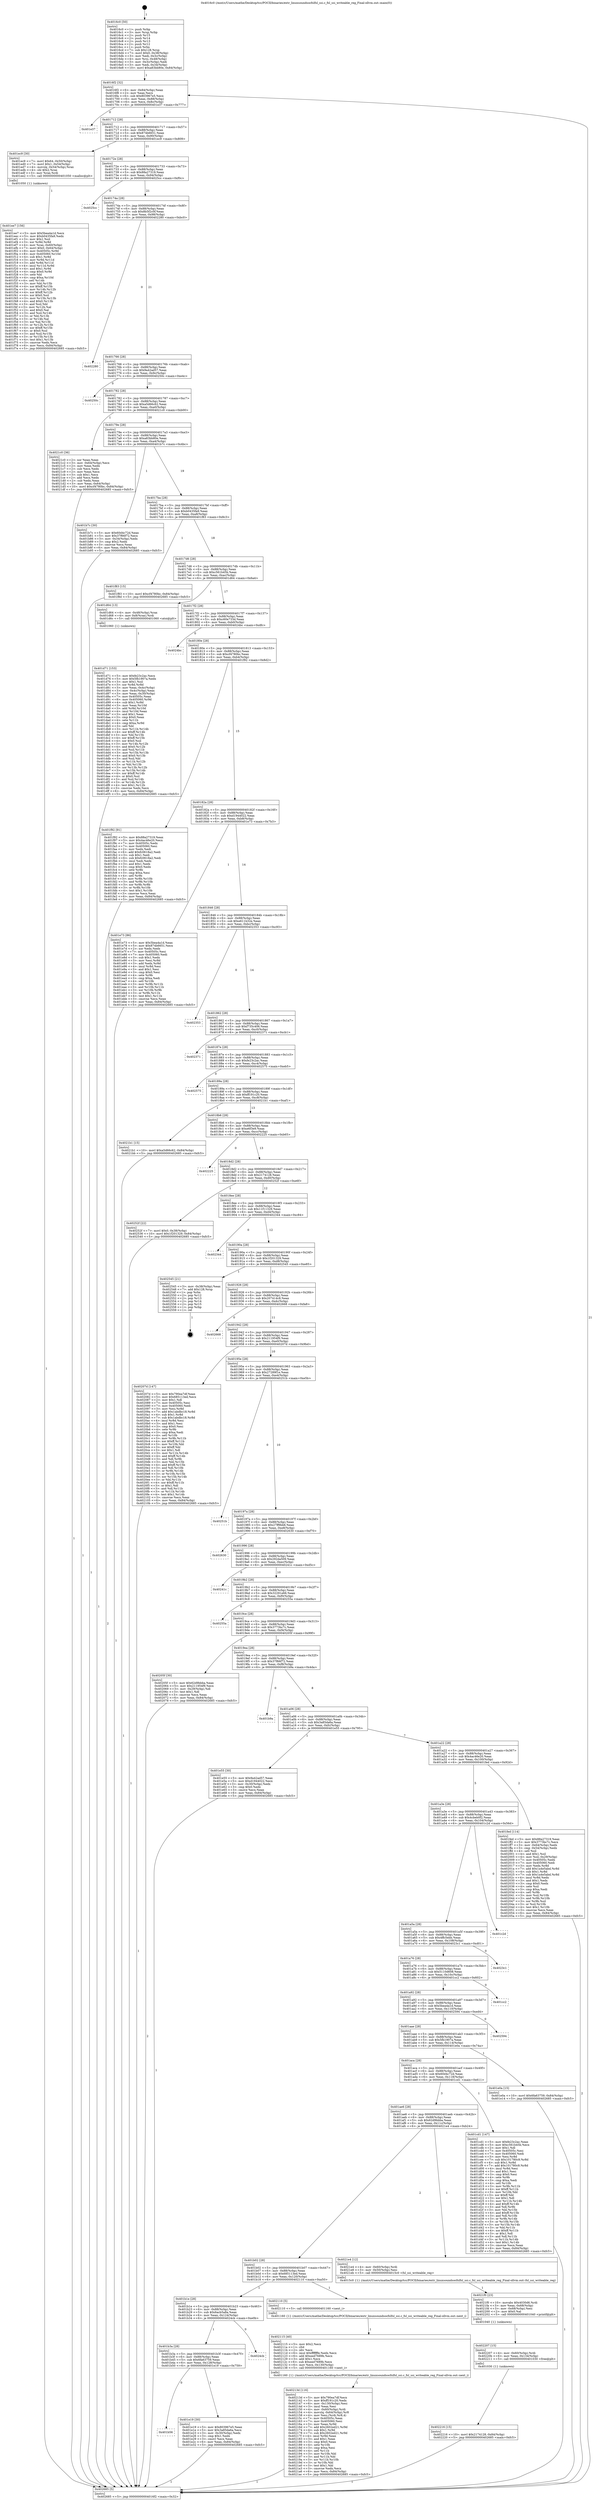 digraph "0x4016c0" {
  label = "0x4016c0 (/mnt/c/Users/mathe/Desktop/tcc/POCII/binaries/extr_linuxsoundsocfslfsl_ssi.c_fsl_ssi_writeable_reg_Final-ollvm.out::main(0))"
  labelloc = "t"
  node[shape=record]

  Entry [label="",width=0.3,height=0.3,shape=circle,fillcolor=black,style=filled]
  "0x4016f2" [label="{
     0x4016f2 [32]\l
     | [instrs]\l
     &nbsp;&nbsp;0x4016f2 \<+6\>: mov -0x84(%rbp),%eax\l
     &nbsp;&nbsp;0x4016f8 \<+2\>: mov %eax,%ecx\l
     &nbsp;&nbsp;0x4016fa \<+6\>: sub $0x803967e5,%ecx\l
     &nbsp;&nbsp;0x401700 \<+6\>: mov %eax,-0x88(%rbp)\l
     &nbsp;&nbsp;0x401706 \<+6\>: mov %ecx,-0x8c(%rbp)\l
     &nbsp;&nbsp;0x40170c \<+6\>: je 0000000000401e37 \<main+0x777\>\l
  }"]
  "0x401e37" [label="{
     0x401e37\l
  }", style=dashed]
  "0x401712" [label="{
     0x401712 [28]\l
     | [instrs]\l
     &nbsp;&nbsp;0x401712 \<+5\>: jmp 0000000000401717 \<main+0x57\>\l
     &nbsp;&nbsp;0x401717 \<+6\>: mov -0x88(%rbp),%eax\l
     &nbsp;&nbsp;0x40171d \<+5\>: sub $0x874b6651,%eax\l
     &nbsp;&nbsp;0x401722 \<+6\>: mov %eax,-0x90(%rbp)\l
     &nbsp;&nbsp;0x401728 \<+6\>: je 0000000000401ec9 \<main+0x809\>\l
  }"]
  Exit [label="",width=0.3,height=0.3,shape=circle,fillcolor=black,style=filled,peripheries=2]
  "0x401ec9" [label="{
     0x401ec9 [30]\l
     | [instrs]\l
     &nbsp;&nbsp;0x401ec9 \<+7\>: movl $0x64,-0x50(%rbp)\l
     &nbsp;&nbsp;0x401ed0 \<+7\>: movl $0x1,-0x54(%rbp)\l
     &nbsp;&nbsp;0x401ed7 \<+4\>: movslq -0x54(%rbp),%rax\l
     &nbsp;&nbsp;0x401edb \<+4\>: shl $0x2,%rax\l
     &nbsp;&nbsp;0x401edf \<+3\>: mov %rax,%rdi\l
     &nbsp;&nbsp;0x401ee2 \<+5\>: call 0000000000401050 \<malloc@plt\>\l
     | [calls]\l
     &nbsp;&nbsp;0x401050 \{1\} (unknown)\l
  }"]
  "0x40172e" [label="{
     0x40172e [28]\l
     | [instrs]\l
     &nbsp;&nbsp;0x40172e \<+5\>: jmp 0000000000401733 \<main+0x73\>\l
     &nbsp;&nbsp;0x401733 \<+6\>: mov -0x88(%rbp),%eax\l
     &nbsp;&nbsp;0x401739 \<+5\>: sub $0x88a27319,%eax\l
     &nbsp;&nbsp;0x40173e \<+6\>: mov %eax,-0x94(%rbp)\l
     &nbsp;&nbsp;0x401744 \<+6\>: je 00000000004025cc \<main+0xf0c\>\l
  }"]
  "0x402216" [label="{
     0x402216 [15]\l
     | [instrs]\l
     &nbsp;&nbsp;0x402216 \<+10\>: movl $0x2174128,-0x84(%rbp)\l
     &nbsp;&nbsp;0x402220 \<+5\>: jmp 0000000000402685 \<main+0xfc5\>\l
  }"]
  "0x4025cc" [label="{
     0x4025cc\l
  }", style=dashed]
  "0x40174a" [label="{
     0x40174a [28]\l
     | [instrs]\l
     &nbsp;&nbsp;0x40174a \<+5\>: jmp 000000000040174f \<main+0x8f\>\l
     &nbsp;&nbsp;0x40174f \<+6\>: mov -0x88(%rbp),%eax\l
     &nbsp;&nbsp;0x401755 \<+5\>: sub $0x8b5f2c0f,%eax\l
     &nbsp;&nbsp;0x40175a \<+6\>: mov %eax,-0x98(%rbp)\l
     &nbsp;&nbsp;0x401760 \<+6\>: je 0000000000402280 \<main+0xbc0\>\l
  }"]
  "0x402207" [label="{
     0x402207 [15]\l
     | [instrs]\l
     &nbsp;&nbsp;0x402207 \<+4\>: mov -0x60(%rbp),%rdi\l
     &nbsp;&nbsp;0x40220b \<+6\>: mov %eax,-0x134(%rbp)\l
     &nbsp;&nbsp;0x402211 \<+5\>: call 0000000000401030 \<free@plt\>\l
     | [calls]\l
     &nbsp;&nbsp;0x401030 \{1\} (unknown)\l
  }"]
  "0x402280" [label="{
     0x402280\l
  }", style=dashed]
  "0x401766" [label="{
     0x401766 [28]\l
     | [instrs]\l
     &nbsp;&nbsp;0x401766 \<+5\>: jmp 000000000040176b \<main+0xab\>\l
     &nbsp;&nbsp;0x40176b \<+6\>: mov -0x88(%rbp),%eax\l
     &nbsp;&nbsp;0x401771 \<+5\>: sub $0x9a42ad57,%eax\l
     &nbsp;&nbsp;0x401776 \<+6\>: mov %eax,-0x9c(%rbp)\l
     &nbsp;&nbsp;0x40177c \<+6\>: je 000000000040250c \<main+0xe4c\>\l
  }"]
  "0x4021f0" [label="{
     0x4021f0 [23]\l
     | [instrs]\l
     &nbsp;&nbsp;0x4021f0 \<+10\>: movabs $0x4030d6,%rdi\l
     &nbsp;&nbsp;0x4021fa \<+3\>: mov %eax,-0x68(%rbp)\l
     &nbsp;&nbsp;0x4021fd \<+3\>: mov -0x68(%rbp),%esi\l
     &nbsp;&nbsp;0x402200 \<+2\>: mov $0x0,%al\l
     &nbsp;&nbsp;0x402202 \<+5\>: call 0000000000401040 \<printf@plt\>\l
     | [calls]\l
     &nbsp;&nbsp;0x401040 \{1\} (unknown)\l
  }"]
  "0x40250c" [label="{
     0x40250c\l
  }", style=dashed]
  "0x401782" [label="{
     0x401782 [28]\l
     | [instrs]\l
     &nbsp;&nbsp;0x401782 \<+5\>: jmp 0000000000401787 \<main+0xc7\>\l
     &nbsp;&nbsp;0x401787 \<+6\>: mov -0x88(%rbp),%eax\l
     &nbsp;&nbsp;0x40178d \<+5\>: sub $0xa5d66c62,%eax\l
     &nbsp;&nbsp;0x401792 \<+6\>: mov %eax,-0xa0(%rbp)\l
     &nbsp;&nbsp;0x401798 \<+6\>: je 00000000004021c0 \<main+0xb00\>\l
  }"]
  "0x40213d" [label="{
     0x40213d [116]\l
     | [instrs]\l
     &nbsp;&nbsp;0x40213d \<+5\>: mov $0x790ea7df,%ecx\l
     &nbsp;&nbsp;0x402142 \<+5\>: mov $0xff191c20,%edx\l
     &nbsp;&nbsp;0x402147 \<+6\>: mov -0x130(%rbp),%esi\l
     &nbsp;&nbsp;0x40214d \<+3\>: imul %eax,%esi\l
     &nbsp;&nbsp;0x402150 \<+4\>: mov -0x60(%rbp),%rdi\l
     &nbsp;&nbsp;0x402154 \<+4\>: movslq -0x64(%rbp),%r8\l
     &nbsp;&nbsp;0x402158 \<+4\>: mov %esi,(%rdi,%r8,4)\l
     &nbsp;&nbsp;0x40215c \<+7\>: mov 0x40505c,%eax\l
     &nbsp;&nbsp;0x402163 \<+7\>: mov 0x405060,%esi\l
     &nbsp;&nbsp;0x40216a \<+3\>: mov %eax,%r9d\l
     &nbsp;&nbsp;0x40216d \<+7\>: add $0x2602ed21,%r9d\l
     &nbsp;&nbsp;0x402174 \<+4\>: sub $0x1,%r9d\l
     &nbsp;&nbsp;0x402178 \<+7\>: sub $0x2602ed21,%r9d\l
     &nbsp;&nbsp;0x40217f \<+4\>: imul %r9d,%eax\l
     &nbsp;&nbsp;0x402183 \<+3\>: and $0x1,%eax\l
     &nbsp;&nbsp;0x402186 \<+3\>: cmp $0x0,%eax\l
     &nbsp;&nbsp;0x402189 \<+4\>: sete %r10b\l
     &nbsp;&nbsp;0x40218d \<+3\>: cmp $0xa,%esi\l
     &nbsp;&nbsp;0x402190 \<+4\>: setl %r11b\l
     &nbsp;&nbsp;0x402194 \<+3\>: mov %r10b,%bl\l
     &nbsp;&nbsp;0x402197 \<+3\>: and %r11b,%bl\l
     &nbsp;&nbsp;0x40219a \<+3\>: xor %r11b,%r10b\l
     &nbsp;&nbsp;0x40219d \<+3\>: or %r10b,%bl\l
     &nbsp;&nbsp;0x4021a0 \<+3\>: test $0x1,%bl\l
     &nbsp;&nbsp;0x4021a3 \<+3\>: cmovne %edx,%ecx\l
     &nbsp;&nbsp;0x4021a6 \<+6\>: mov %ecx,-0x84(%rbp)\l
     &nbsp;&nbsp;0x4021ac \<+5\>: jmp 0000000000402685 \<main+0xfc5\>\l
  }"]
  "0x4021c0" [label="{
     0x4021c0 [36]\l
     | [instrs]\l
     &nbsp;&nbsp;0x4021c0 \<+2\>: xor %eax,%eax\l
     &nbsp;&nbsp;0x4021c2 \<+3\>: mov -0x64(%rbp),%ecx\l
     &nbsp;&nbsp;0x4021c5 \<+2\>: mov %eax,%edx\l
     &nbsp;&nbsp;0x4021c7 \<+2\>: sub %ecx,%edx\l
     &nbsp;&nbsp;0x4021c9 \<+2\>: mov %eax,%ecx\l
     &nbsp;&nbsp;0x4021cb \<+3\>: sub $0x1,%ecx\l
     &nbsp;&nbsp;0x4021ce \<+2\>: add %ecx,%edx\l
     &nbsp;&nbsp;0x4021d0 \<+2\>: sub %edx,%eax\l
     &nbsp;&nbsp;0x4021d2 \<+3\>: mov %eax,-0x64(%rbp)\l
     &nbsp;&nbsp;0x4021d5 \<+10\>: movl $0xcf4780bc,-0x84(%rbp)\l
     &nbsp;&nbsp;0x4021df \<+5\>: jmp 0000000000402685 \<main+0xfc5\>\l
  }"]
  "0x40179e" [label="{
     0x40179e [28]\l
     | [instrs]\l
     &nbsp;&nbsp;0x40179e \<+5\>: jmp 00000000004017a3 \<main+0xe3\>\l
     &nbsp;&nbsp;0x4017a3 \<+6\>: mov -0x88(%rbp),%eax\l
     &nbsp;&nbsp;0x4017a9 \<+5\>: sub $0xa83bb80e,%eax\l
     &nbsp;&nbsp;0x4017ae \<+6\>: mov %eax,-0xa4(%rbp)\l
     &nbsp;&nbsp;0x4017b4 \<+6\>: je 0000000000401b7c \<main+0x4bc\>\l
  }"]
  "0x402115" [label="{
     0x402115 [40]\l
     | [instrs]\l
     &nbsp;&nbsp;0x402115 \<+5\>: mov $0x2,%ecx\l
     &nbsp;&nbsp;0x40211a \<+1\>: cltd\l
     &nbsp;&nbsp;0x40211b \<+2\>: idiv %ecx\l
     &nbsp;&nbsp;0x40211d \<+6\>: imul $0xfffffffe,%edx,%ecx\l
     &nbsp;&nbsp;0x402123 \<+6\>: add $0xeed7689b,%ecx\l
     &nbsp;&nbsp;0x402129 \<+3\>: add $0x1,%ecx\l
     &nbsp;&nbsp;0x40212c \<+6\>: sub $0xeed7689b,%ecx\l
     &nbsp;&nbsp;0x402132 \<+6\>: mov %ecx,-0x130(%rbp)\l
     &nbsp;&nbsp;0x402138 \<+5\>: call 0000000000401160 \<next_i\>\l
     | [calls]\l
     &nbsp;&nbsp;0x401160 \{1\} (/mnt/c/Users/mathe/Desktop/tcc/POCII/binaries/extr_linuxsoundsocfslfsl_ssi.c_fsl_ssi_writeable_reg_Final-ollvm.out::next_i)\l
  }"]
  "0x401b7c" [label="{
     0x401b7c [30]\l
     | [instrs]\l
     &nbsp;&nbsp;0x401b7c \<+5\>: mov $0x60d4c72d,%eax\l
     &nbsp;&nbsp;0x401b81 \<+5\>: mov $0x37f66f72,%ecx\l
     &nbsp;&nbsp;0x401b86 \<+3\>: mov -0x34(%rbp),%edx\l
     &nbsp;&nbsp;0x401b89 \<+3\>: cmp $0x2,%edx\l
     &nbsp;&nbsp;0x401b8c \<+3\>: cmovne %ecx,%eax\l
     &nbsp;&nbsp;0x401b8f \<+6\>: mov %eax,-0x84(%rbp)\l
     &nbsp;&nbsp;0x401b95 \<+5\>: jmp 0000000000402685 \<main+0xfc5\>\l
  }"]
  "0x4017ba" [label="{
     0x4017ba [28]\l
     | [instrs]\l
     &nbsp;&nbsp;0x4017ba \<+5\>: jmp 00000000004017bf \<main+0xff\>\l
     &nbsp;&nbsp;0x4017bf \<+6\>: mov -0x88(%rbp),%eax\l
     &nbsp;&nbsp;0x4017c5 \<+5\>: sub $0xb0435fa9,%eax\l
     &nbsp;&nbsp;0x4017ca \<+6\>: mov %eax,-0xa8(%rbp)\l
     &nbsp;&nbsp;0x4017d0 \<+6\>: je 0000000000401f83 \<main+0x8c3\>\l
  }"]
  "0x402685" [label="{
     0x402685 [5]\l
     | [instrs]\l
     &nbsp;&nbsp;0x402685 \<+5\>: jmp 00000000004016f2 \<main+0x32\>\l
  }"]
  "0x4016c0" [label="{
     0x4016c0 [50]\l
     | [instrs]\l
     &nbsp;&nbsp;0x4016c0 \<+1\>: push %rbp\l
     &nbsp;&nbsp;0x4016c1 \<+3\>: mov %rsp,%rbp\l
     &nbsp;&nbsp;0x4016c4 \<+2\>: push %r15\l
     &nbsp;&nbsp;0x4016c6 \<+2\>: push %r14\l
     &nbsp;&nbsp;0x4016c8 \<+2\>: push %r13\l
     &nbsp;&nbsp;0x4016ca \<+2\>: push %r12\l
     &nbsp;&nbsp;0x4016cc \<+1\>: push %rbx\l
     &nbsp;&nbsp;0x4016cd \<+7\>: sub $0x128,%rsp\l
     &nbsp;&nbsp;0x4016d4 \<+7\>: movl $0x0,-0x38(%rbp)\l
     &nbsp;&nbsp;0x4016db \<+3\>: mov %edi,-0x3c(%rbp)\l
     &nbsp;&nbsp;0x4016de \<+4\>: mov %rsi,-0x48(%rbp)\l
     &nbsp;&nbsp;0x4016e2 \<+3\>: mov -0x3c(%rbp),%edi\l
     &nbsp;&nbsp;0x4016e5 \<+3\>: mov %edi,-0x34(%rbp)\l
     &nbsp;&nbsp;0x4016e8 \<+10\>: movl $0xa83bb80e,-0x84(%rbp)\l
  }"]
  "0x401ee7" [label="{
     0x401ee7 [156]\l
     | [instrs]\l
     &nbsp;&nbsp;0x401ee7 \<+5\>: mov $0x5bea4a1d,%ecx\l
     &nbsp;&nbsp;0x401eec \<+5\>: mov $0xb0435fa9,%edx\l
     &nbsp;&nbsp;0x401ef1 \<+3\>: mov $0x1,%sil\l
     &nbsp;&nbsp;0x401ef4 \<+3\>: xor %r8d,%r8d\l
     &nbsp;&nbsp;0x401ef7 \<+4\>: mov %rax,-0x60(%rbp)\l
     &nbsp;&nbsp;0x401efb \<+7\>: movl $0x0,-0x64(%rbp)\l
     &nbsp;&nbsp;0x401f02 \<+8\>: mov 0x40505c,%r9d\l
     &nbsp;&nbsp;0x401f0a \<+8\>: mov 0x405060,%r10d\l
     &nbsp;&nbsp;0x401f12 \<+4\>: sub $0x1,%r8d\l
     &nbsp;&nbsp;0x401f16 \<+3\>: mov %r9d,%r11d\l
     &nbsp;&nbsp;0x401f19 \<+3\>: add %r8d,%r11d\l
     &nbsp;&nbsp;0x401f1c \<+4\>: imul %r11d,%r9d\l
     &nbsp;&nbsp;0x401f20 \<+4\>: and $0x1,%r9d\l
     &nbsp;&nbsp;0x401f24 \<+4\>: cmp $0x0,%r9d\l
     &nbsp;&nbsp;0x401f28 \<+3\>: sete %bl\l
     &nbsp;&nbsp;0x401f2b \<+4\>: cmp $0xa,%r10d\l
     &nbsp;&nbsp;0x401f2f \<+4\>: setl %r14b\l
     &nbsp;&nbsp;0x401f33 \<+3\>: mov %bl,%r15b\l
     &nbsp;&nbsp;0x401f36 \<+4\>: xor $0xff,%r15b\l
     &nbsp;&nbsp;0x401f3a \<+3\>: mov %r14b,%r12b\l
     &nbsp;&nbsp;0x401f3d \<+4\>: xor $0xff,%r12b\l
     &nbsp;&nbsp;0x401f41 \<+4\>: xor $0x0,%sil\l
     &nbsp;&nbsp;0x401f45 \<+3\>: mov %r15b,%r13b\l
     &nbsp;&nbsp;0x401f48 \<+4\>: and $0x0,%r13b\l
     &nbsp;&nbsp;0x401f4c \<+3\>: and %sil,%bl\l
     &nbsp;&nbsp;0x401f4f \<+3\>: mov %r12b,%al\l
     &nbsp;&nbsp;0x401f52 \<+2\>: and $0x0,%al\l
     &nbsp;&nbsp;0x401f54 \<+3\>: and %sil,%r14b\l
     &nbsp;&nbsp;0x401f57 \<+3\>: or %bl,%r13b\l
     &nbsp;&nbsp;0x401f5a \<+3\>: or %r14b,%al\l
     &nbsp;&nbsp;0x401f5d \<+3\>: xor %al,%r13b\l
     &nbsp;&nbsp;0x401f60 \<+3\>: or %r12b,%r15b\l
     &nbsp;&nbsp;0x401f63 \<+4\>: xor $0xff,%r15b\l
     &nbsp;&nbsp;0x401f67 \<+4\>: or $0x0,%sil\l
     &nbsp;&nbsp;0x401f6b \<+3\>: and %sil,%r15b\l
     &nbsp;&nbsp;0x401f6e \<+3\>: or %r15b,%r13b\l
     &nbsp;&nbsp;0x401f71 \<+4\>: test $0x1,%r13b\l
     &nbsp;&nbsp;0x401f75 \<+3\>: cmovne %edx,%ecx\l
     &nbsp;&nbsp;0x401f78 \<+6\>: mov %ecx,-0x84(%rbp)\l
     &nbsp;&nbsp;0x401f7e \<+5\>: jmp 0000000000402685 \<main+0xfc5\>\l
  }"]
  "0x401f83" [label="{
     0x401f83 [15]\l
     | [instrs]\l
     &nbsp;&nbsp;0x401f83 \<+10\>: movl $0xcf4780bc,-0x84(%rbp)\l
     &nbsp;&nbsp;0x401f8d \<+5\>: jmp 0000000000402685 \<main+0xfc5\>\l
  }"]
  "0x4017d6" [label="{
     0x4017d6 [28]\l
     | [instrs]\l
     &nbsp;&nbsp;0x4017d6 \<+5\>: jmp 00000000004017db \<main+0x11b\>\l
     &nbsp;&nbsp;0x4017db \<+6\>: mov -0x88(%rbp),%eax\l
     &nbsp;&nbsp;0x4017e1 \<+5\>: sub $0xc561b45b,%eax\l
     &nbsp;&nbsp;0x4017e6 \<+6\>: mov %eax,-0xac(%rbp)\l
     &nbsp;&nbsp;0x4017ec \<+6\>: je 0000000000401d64 \<main+0x6a4\>\l
  }"]
  "0x401b56" [label="{
     0x401b56\l
  }", style=dashed]
  "0x401d64" [label="{
     0x401d64 [13]\l
     | [instrs]\l
     &nbsp;&nbsp;0x401d64 \<+4\>: mov -0x48(%rbp),%rax\l
     &nbsp;&nbsp;0x401d68 \<+4\>: mov 0x8(%rax),%rdi\l
     &nbsp;&nbsp;0x401d6c \<+5\>: call 0000000000401060 \<atoi@plt\>\l
     | [calls]\l
     &nbsp;&nbsp;0x401060 \{1\} (unknown)\l
  }"]
  "0x4017f2" [label="{
     0x4017f2 [28]\l
     | [instrs]\l
     &nbsp;&nbsp;0x4017f2 \<+5\>: jmp 00000000004017f7 \<main+0x137\>\l
     &nbsp;&nbsp;0x4017f7 \<+6\>: mov -0x88(%rbp),%eax\l
     &nbsp;&nbsp;0x4017fd \<+5\>: sub $0xc60e733d,%eax\l
     &nbsp;&nbsp;0x401802 \<+6\>: mov %eax,-0xb0(%rbp)\l
     &nbsp;&nbsp;0x401808 \<+6\>: je 00000000004024bc \<main+0xdfc\>\l
  }"]
  "0x401e19" [label="{
     0x401e19 [30]\l
     | [instrs]\l
     &nbsp;&nbsp;0x401e19 \<+5\>: mov $0x803967e5,%eax\l
     &nbsp;&nbsp;0x401e1e \<+5\>: mov $0x3a85da6a,%ecx\l
     &nbsp;&nbsp;0x401e23 \<+3\>: mov -0x30(%rbp),%edx\l
     &nbsp;&nbsp;0x401e26 \<+3\>: cmp $0x1,%edx\l
     &nbsp;&nbsp;0x401e29 \<+3\>: cmovl %ecx,%eax\l
     &nbsp;&nbsp;0x401e2c \<+6\>: mov %eax,-0x84(%rbp)\l
     &nbsp;&nbsp;0x401e32 \<+5\>: jmp 0000000000402685 \<main+0xfc5\>\l
  }"]
  "0x4024bc" [label="{
     0x4024bc\l
  }", style=dashed]
  "0x40180e" [label="{
     0x40180e [28]\l
     | [instrs]\l
     &nbsp;&nbsp;0x40180e \<+5\>: jmp 0000000000401813 \<main+0x153\>\l
     &nbsp;&nbsp;0x401813 \<+6\>: mov -0x88(%rbp),%eax\l
     &nbsp;&nbsp;0x401819 \<+5\>: sub $0xcf4780bc,%eax\l
     &nbsp;&nbsp;0x40181e \<+6\>: mov %eax,-0xb4(%rbp)\l
     &nbsp;&nbsp;0x401824 \<+6\>: je 0000000000401f92 \<main+0x8d2\>\l
  }"]
  "0x401b3a" [label="{
     0x401b3a [28]\l
     | [instrs]\l
     &nbsp;&nbsp;0x401b3a \<+5\>: jmp 0000000000401b3f \<main+0x47f\>\l
     &nbsp;&nbsp;0x401b3f \<+6\>: mov -0x88(%rbp),%eax\l
     &nbsp;&nbsp;0x401b45 \<+5\>: sub $0x6fa63759,%eax\l
     &nbsp;&nbsp;0x401b4a \<+6\>: mov %eax,-0x128(%rbp)\l
     &nbsp;&nbsp;0x401b50 \<+6\>: je 0000000000401e19 \<main+0x759\>\l
  }"]
  "0x401f92" [label="{
     0x401f92 [91]\l
     | [instrs]\l
     &nbsp;&nbsp;0x401f92 \<+5\>: mov $0x88a27319,%eax\l
     &nbsp;&nbsp;0x401f97 \<+5\>: mov $0x4ac46e20,%ecx\l
     &nbsp;&nbsp;0x401f9c \<+7\>: mov 0x40505c,%edx\l
     &nbsp;&nbsp;0x401fa3 \<+7\>: mov 0x405060,%esi\l
     &nbsp;&nbsp;0x401faa \<+2\>: mov %edx,%edi\l
     &nbsp;&nbsp;0x401fac \<+6\>: add $0xfc0618a2,%edi\l
     &nbsp;&nbsp;0x401fb2 \<+3\>: sub $0x1,%edi\l
     &nbsp;&nbsp;0x401fb5 \<+6\>: sub $0xfc0618a2,%edi\l
     &nbsp;&nbsp;0x401fbb \<+3\>: imul %edi,%edx\l
     &nbsp;&nbsp;0x401fbe \<+3\>: and $0x1,%edx\l
     &nbsp;&nbsp;0x401fc1 \<+3\>: cmp $0x0,%edx\l
     &nbsp;&nbsp;0x401fc4 \<+4\>: sete %r8b\l
     &nbsp;&nbsp;0x401fc8 \<+3\>: cmp $0xa,%esi\l
     &nbsp;&nbsp;0x401fcb \<+4\>: setl %r9b\l
     &nbsp;&nbsp;0x401fcf \<+3\>: mov %r8b,%r10b\l
     &nbsp;&nbsp;0x401fd2 \<+3\>: and %r9b,%r10b\l
     &nbsp;&nbsp;0x401fd5 \<+3\>: xor %r9b,%r8b\l
     &nbsp;&nbsp;0x401fd8 \<+3\>: or %r8b,%r10b\l
     &nbsp;&nbsp;0x401fdb \<+4\>: test $0x1,%r10b\l
     &nbsp;&nbsp;0x401fdf \<+3\>: cmovne %ecx,%eax\l
     &nbsp;&nbsp;0x401fe2 \<+6\>: mov %eax,-0x84(%rbp)\l
     &nbsp;&nbsp;0x401fe8 \<+5\>: jmp 0000000000402685 \<main+0xfc5\>\l
  }"]
  "0x40182a" [label="{
     0x40182a [28]\l
     | [instrs]\l
     &nbsp;&nbsp;0x40182a \<+5\>: jmp 000000000040182f \<main+0x16f\>\l
     &nbsp;&nbsp;0x40182f \<+6\>: mov -0x88(%rbp),%eax\l
     &nbsp;&nbsp;0x401835 \<+5\>: sub $0xd1944022,%eax\l
     &nbsp;&nbsp;0x40183a \<+6\>: mov %eax,-0xb8(%rbp)\l
     &nbsp;&nbsp;0x401840 \<+6\>: je 0000000000401e73 \<main+0x7b3\>\l
  }"]
  "0x4024cb" [label="{
     0x4024cb\l
  }", style=dashed]
  "0x401e73" [label="{
     0x401e73 [86]\l
     | [instrs]\l
     &nbsp;&nbsp;0x401e73 \<+5\>: mov $0x5bea4a1d,%eax\l
     &nbsp;&nbsp;0x401e78 \<+5\>: mov $0x874b6651,%ecx\l
     &nbsp;&nbsp;0x401e7d \<+2\>: xor %edx,%edx\l
     &nbsp;&nbsp;0x401e7f \<+7\>: mov 0x40505c,%esi\l
     &nbsp;&nbsp;0x401e86 \<+7\>: mov 0x405060,%edi\l
     &nbsp;&nbsp;0x401e8d \<+3\>: sub $0x1,%edx\l
     &nbsp;&nbsp;0x401e90 \<+3\>: mov %esi,%r8d\l
     &nbsp;&nbsp;0x401e93 \<+3\>: add %edx,%r8d\l
     &nbsp;&nbsp;0x401e96 \<+4\>: imul %r8d,%esi\l
     &nbsp;&nbsp;0x401e9a \<+3\>: and $0x1,%esi\l
     &nbsp;&nbsp;0x401e9d \<+3\>: cmp $0x0,%esi\l
     &nbsp;&nbsp;0x401ea0 \<+4\>: sete %r9b\l
     &nbsp;&nbsp;0x401ea4 \<+3\>: cmp $0xa,%edi\l
     &nbsp;&nbsp;0x401ea7 \<+4\>: setl %r10b\l
     &nbsp;&nbsp;0x401eab \<+3\>: mov %r9b,%r11b\l
     &nbsp;&nbsp;0x401eae \<+3\>: and %r10b,%r11b\l
     &nbsp;&nbsp;0x401eb1 \<+3\>: xor %r10b,%r9b\l
     &nbsp;&nbsp;0x401eb4 \<+3\>: or %r9b,%r11b\l
     &nbsp;&nbsp;0x401eb7 \<+4\>: test $0x1,%r11b\l
     &nbsp;&nbsp;0x401ebb \<+3\>: cmovne %ecx,%eax\l
     &nbsp;&nbsp;0x401ebe \<+6\>: mov %eax,-0x84(%rbp)\l
     &nbsp;&nbsp;0x401ec4 \<+5\>: jmp 0000000000402685 \<main+0xfc5\>\l
  }"]
  "0x401846" [label="{
     0x401846 [28]\l
     | [instrs]\l
     &nbsp;&nbsp;0x401846 \<+5\>: jmp 000000000040184b \<main+0x18b\>\l
     &nbsp;&nbsp;0x40184b \<+6\>: mov -0x88(%rbp),%eax\l
     &nbsp;&nbsp;0x401851 \<+5\>: sub $0xe611b32e,%eax\l
     &nbsp;&nbsp;0x401856 \<+6\>: mov %eax,-0xbc(%rbp)\l
     &nbsp;&nbsp;0x40185c \<+6\>: je 0000000000402353 \<main+0xc93\>\l
  }"]
  "0x401b1e" [label="{
     0x401b1e [28]\l
     | [instrs]\l
     &nbsp;&nbsp;0x401b1e \<+5\>: jmp 0000000000401b23 \<main+0x463\>\l
     &nbsp;&nbsp;0x401b23 \<+6\>: mov -0x88(%rbp),%eax\l
     &nbsp;&nbsp;0x401b29 \<+5\>: sub $0x6acb5a8a,%eax\l
     &nbsp;&nbsp;0x401b2e \<+6\>: mov %eax,-0x124(%rbp)\l
     &nbsp;&nbsp;0x401b34 \<+6\>: je 00000000004024cb \<main+0xe0b\>\l
  }"]
  "0x402353" [label="{
     0x402353\l
  }", style=dashed]
  "0x401862" [label="{
     0x401862 [28]\l
     | [instrs]\l
     &nbsp;&nbsp;0x401862 \<+5\>: jmp 0000000000401867 \<main+0x1a7\>\l
     &nbsp;&nbsp;0x401867 \<+6\>: mov -0x88(%rbp),%eax\l
     &nbsp;&nbsp;0x40186d \<+5\>: sub $0xf735c406,%eax\l
     &nbsp;&nbsp;0x401872 \<+6\>: mov %eax,-0xc0(%rbp)\l
     &nbsp;&nbsp;0x401878 \<+6\>: je 0000000000402371 \<main+0xcb1\>\l
  }"]
  "0x402110" [label="{
     0x402110 [5]\l
     | [instrs]\l
     &nbsp;&nbsp;0x402110 \<+5\>: call 0000000000401160 \<next_i\>\l
     | [calls]\l
     &nbsp;&nbsp;0x401160 \{1\} (/mnt/c/Users/mathe/Desktop/tcc/POCII/binaries/extr_linuxsoundsocfslfsl_ssi.c_fsl_ssi_writeable_reg_Final-ollvm.out::next_i)\l
  }"]
  "0x402371" [label="{
     0x402371\l
  }", style=dashed]
  "0x40187e" [label="{
     0x40187e [28]\l
     | [instrs]\l
     &nbsp;&nbsp;0x40187e \<+5\>: jmp 0000000000401883 \<main+0x1c3\>\l
     &nbsp;&nbsp;0x401883 \<+6\>: mov -0x88(%rbp),%eax\l
     &nbsp;&nbsp;0x401889 \<+5\>: sub $0xfe23c2ac,%eax\l
     &nbsp;&nbsp;0x40188e \<+6\>: mov %eax,-0xc4(%rbp)\l
     &nbsp;&nbsp;0x401894 \<+6\>: je 0000000000402575 \<main+0xeb5\>\l
  }"]
  "0x401b02" [label="{
     0x401b02 [28]\l
     | [instrs]\l
     &nbsp;&nbsp;0x401b02 \<+5\>: jmp 0000000000401b07 \<main+0x447\>\l
     &nbsp;&nbsp;0x401b07 \<+6\>: mov -0x88(%rbp),%eax\l
     &nbsp;&nbsp;0x401b0d \<+5\>: sub $0x685113ed,%eax\l
     &nbsp;&nbsp;0x401b12 \<+6\>: mov %eax,-0x120(%rbp)\l
     &nbsp;&nbsp;0x401b18 \<+6\>: je 0000000000402110 \<main+0xa50\>\l
  }"]
  "0x402575" [label="{
     0x402575\l
  }", style=dashed]
  "0x40189a" [label="{
     0x40189a [28]\l
     | [instrs]\l
     &nbsp;&nbsp;0x40189a \<+5\>: jmp 000000000040189f \<main+0x1df\>\l
     &nbsp;&nbsp;0x40189f \<+6\>: mov -0x88(%rbp),%eax\l
     &nbsp;&nbsp;0x4018a5 \<+5\>: sub $0xff191c20,%eax\l
     &nbsp;&nbsp;0x4018aa \<+6\>: mov %eax,-0xc8(%rbp)\l
     &nbsp;&nbsp;0x4018b0 \<+6\>: je 00000000004021b1 \<main+0xaf1\>\l
  }"]
  "0x4021e4" [label="{
     0x4021e4 [12]\l
     | [instrs]\l
     &nbsp;&nbsp;0x4021e4 \<+4\>: mov -0x60(%rbp),%rdi\l
     &nbsp;&nbsp;0x4021e8 \<+3\>: mov -0x50(%rbp),%esi\l
     &nbsp;&nbsp;0x4021eb \<+5\>: call 00000000004015c0 \<fsl_ssi_writeable_reg\>\l
     | [calls]\l
     &nbsp;&nbsp;0x4015c0 \{1\} (/mnt/c/Users/mathe/Desktop/tcc/POCII/binaries/extr_linuxsoundsocfslfsl_ssi.c_fsl_ssi_writeable_reg_Final-ollvm.out::fsl_ssi_writeable_reg)\l
  }"]
  "0x4021b1" [label="{
     0x4021b1 [15]\l
     | [instrs]\l
     &nbsp;&nbsp;0x4021b1 \<+10\>: movl $0xa5d66c62,-0x84(%rbp)\l
     &nbsp;&nbsp;0x4021bb \<+5\>: jmp 0000000000402685 \<main+0xfc5\>\l
  }"]
  "0x4018b6" [label="{
     0x4018b6 [28]\l
     | [instrs]\l
     &nbsp;&nbsp;0x4018b6 \<+5\>: jmp 00000000004018bb \<main+0x1fb\>\l
     &nbsp;&nbsp;0x4018bb \<+6\>: mov -0x88(%rbp),%eax\l
     &nbsp;&nbsp;0x4018c1 \<+5\>: sub $0xe6f3e9,%eax\l
     &nbsp;&nbsp;0x4018c6 \<+6\>: mov %eax,-0xcc(%rbp)\l
     &nbsp;&nbsp;0x4018cc \<+6\>: je 0000000000402225 \<main+0xb65\>\l
  }"]
  "0x401d71" [label="{
     0x401d71 [153]\l
     | [instrs]\l
     &nbsp;&nbsp;0x401d71 \<+5\>: mov $0xfe23c2ac,%ecx\l
     &nbsp;&nbsp;0x401d76 \<+5\>: mov $0x5fb1907a,%edx\l
     &nbsp;&nbsp;0x401d7b \<+3\>: mov $0x1,%sil\l
     &nbsp;&nbsp;0x401d7e \<+3\>: xor %r8d,%r8d\l
     &nbsp;&nbsp;0x401d81 \<+3\>: mov %eax,-0x4c(%rbp)\l
     &nbsp;&nbsp;0x401d84 \<+3\>: mov -0x4c(%rbp),%eax\l
     &nbsp;&nbsp;0x401d87 \<+3\>: mov %eax,-0x30(%rbp)\l
     &nbsp;&nbsp;0x401d8a \<+7\>: mov 0x40505c,%eax\l
     &nbsp;&nbsp;0x401d91 \<+8\>: mov 0x405060,%r9d\l
     &nbsp;&nbsp;0x401d99 \<+4\>: sub $0x1,%r8d\l
     &nbsp;&nbsp;0x401d9d \<+3\>: mov %eax,%r10d\l
     &nbsp;&nbsp;0x401da0 \<+3\>: add %r8d,%r10d\l
     &nbsp;&nbsp;0x401da3 \<+4\>: imul %r10d,%eax\l
     &nbsp;&nbsp;0x401da7 \<+3\>: and $0x1,%eax\l
     &nbsp;&nbsp;0x401daa \<+3\>: cmp $0x0,%eax\l
     &nbsp;&nbsp;0x401dad \<+4\>: sete %r11b\l
     &nbsp;&nbsp;0x401db1 \<+4\>: cmp $0xa,%r9d\l
     &nbsp;&nbsp;0x401db5 \<+3\>: setl %bl\l
     &nbsp;&nbsp;0x401db8 \<+3\>: mov %r11b,%r14b\l
     &nbsp;&nbsp;0x401dbb \<+4\>: xor $0xff,%r14b\l
     &nbsp;&nbsp;0x401dbf \<+3\>: mov %bl,%r15b\l
     &nbsp;&nbsp;0x401dc2 \<+4\>: xor $0xff,%r15b\l
     &nbsp;&nbsp;0x401dc6 \<+4\>: xor $0x0,%sil\l
     &nbsp;&nbsp;0x401dca \<+3\>: mov %r14b,%r12b\l
     &nbsp;&nbsp;0x401dcd \<+4\>: and $0x0,%r12b\l
     &nbsp;&nbsp;0x401dd1 \<+3\>: and %sil,%r11b\l
     &nbsp;&nbsp;0x401dd4 \<+3\>: mov %r15b,%r13b\l
     &nbsp;&nbsp;0x401dd7 \<+4\>: and $0x0,%r13b\l
     &nbsp;&nbsp;0x401ddb \<+3\>: and %sil,%bl\l
     &nbsp;&nbsp;0x401dde \<+3\>: or %r11b,%r12b\l
     &nbsp;&nbsp;0x401de1 \<+3\>: or %bl,%r13b\l
     &nbsp;&nbsp;0x401de4 \<+3\>: xor %r13b,%r12b\l
     &nbsp;&nbsp;0x401de7 \<+3\>: or %r15b,%r14b\l
     &nbsp;&nbsp;0x401dea \<+4\>: xor $0xff,%r14b\l
     &nbsp;&nbsp;0x401dee \<+4\>: or $0x0,%sil\l
     &nbsp;&nbsp;0x401df2 \<+3\>: and %sil,%r14b\l
     &nbsp;&nbsp;0x401df5 \<+3\>: or %r14b,%r12b\l
     &nbsp;&nbsp;0x401df8 \<+4\>: test $0x1,%r12b\l
     &nbsp;&nbsp;0x401dfc \<+3\>: cmovne %edx,%ecx\l
     &nbsp;&nbsp;0x401dff \<+6\>: mov %ecx,-0x84(%rbp)\l
     &nbsp;&nbsp;0x401e05 \<+5\>: jmp 0000000000402685 \<main+0xfc5\>\l
  }"]
  "0x402225" [label="{
     0x402225\l
  }", style=dashed]
  "0x4018d2" [label="{
     0x4018d2 [28]\l
     | [instrs]\l
     &nbsp;&nbsp;0x4018d2 \<+5\>: jmp 00000000004018d7 \<main+0x217\>\l
     &nbsp;&nbsp;0x4018d7 \<+6\>: mov -0x88(%rbp),%eax\l
     &nbsp;&nbsp;0x4018dd \<+5\>: sub $0x2174128,%eax\l
     &nbsp;&nbsp;0x4018e2 \<+6\>: mov %eax,-0xd0(%rbp)\l
     &nbsp;&nbsp;0x4018e8 \<+6\>: je 000000000040252f \<main+0xe6f\>\l
  }"]
  "0x401ae6" [label="{
     0x401ae6 [28]\l
     | [instrs]\l
     &nbsp;&nbsp;0x401ae6 \<+5\>: jmp 0000000000401aeb \<main+0x42b\>\l
     &nbsp;&nbsp;0x401aeb \<+6\>: mov -0x88(%rbp),%eax\l
     &nbsp;&nbsp;0x401af1 \<+5\>: sub $0x62d9bbba,%eax\l
     &nbsp;&nbsp;0x401af6 \<+6\>: mov %eax,-0x11c(%rbp)\l
     &nbsp;&nbsp;0x401afc \<+6\>: je 00000000004021e4 \<main+0xb24\>\l
  }"]
  "0x40252f" [label="{
     0x40252f [22]\l
     | [instrs]\l
     &nbsp;&nbsp;0x40252f \<+7\>: movl $0x0,-0x38(%rbp)\l
     &nbsp;&nbsp;0x402536 \<+10\>: movl $0x1f201329,-0x84(%rbp)\l
     &nbsp;&nbsp;0x402540 \<+5\>: jmp 0000000000402685 \<main+0xfc5\>\l
  }"]
  "0x4018ee" [label="{
     0x4018ee [28]\l
     | [instrs]\l
     &nbsp;&nbsp;0x4018ee \<+5\>: jmp 00000000004018f3 \<main+0x233\>\l
     &nbsp;&nbsp;0x4018f3 \<+6\>: mov -0x88(%rbp),%eax\l
     &nbsp;&nbsp;0x4018f9 \<+5\>: sub $0x11f11329,%eax\l
     &nbsp;&nbsp;0x4018fe \<+6\>: mov %eax,-0xd4(%rbp)\l
     &nbsp;&nbsp;0x401904 \<+6\>: je 0000000000402344 \<main+0xc84\>\l
  }"]
  "0x401cd1" [label="{
     0x401cd1 [147]\l
     | [instrs]\l
     &nbsp;&nbsp;0x401cd1 \<+5\>: mov $0xfe23c2ac,%eax\l
     &nbsp;&nbsp;0x401cd6 \<+5\>: mov $0xc561b45b,%ecx\l
     &nbsp;&nbsp;0x401cdb \<+2\>: mov $0x1,%dl\l
     &nbsp;&nbsp;0x401cdd \<+7\>: mov 0x40505c,%esi\l
     &nbsp;&nbsp;0x401ce4 \<+7\>: mov 0x405060,%edi\l
     &nbsp;&nbsp;0x401ceb \<+3\>: mov %esi,%r8d\l
     &nbsp;&nbsp;0x401cee \<+7\>: sub $0x101780c9,%r8d\l
     &nbsp;&nbsp;0x401cf5 \<+4\>: sub $0x1,%r8d\l
     &nbsp;&nbsp;0x401cf9 \<+7\>: add $0x101780c9,%r8d\l
     &nbsp;&nbsp;0x401d00 \<+4\>: imul %r8d,%esi\l
     &nbsp;&nbsp;0x401d04 \<+3\>: and $0x1,%esi\l
     &nbsp;&nbsp;0x401d07 \<+3\>: cmp $0x0,%esi\l
     &nbsp;&nbsp;0x401d0a \<+4\>: sete %r9b\l
     &nbsp;&nbsp;0x401d0e \<+3\>: cmp $0xa,%edi\l
     &nbsp;&nbsp;0x401d11 \<+4\>: setl %r10b\l
     &nbsp;&nbsp;0x401d15 \<+3\>: mov %r9b,%r11b\l
     &nbsp;&nbsp;0x401d18 \<+4\>: xor $0xff,%r11b\l
     &nbsp;&nbsp;0x401d1c \<+3\>: mov %r10b,%bl\l
     &nbsp;&nbsp;0x401d1f \<+3\>: xor $0xff,%bl\l
     &nbsp;&nbsp;0x401d22 \<+3\>: xor $0x1,%dl\l
     &nbsp;&nbsp;0x401d25 \<+3\>: mov %r11b,%r14b\l
     &nbsp;&nbsp;0x401d28 \<+4\>: and $0xff,%r14b\l
     &nbsp;&nbsp;0x401d2c \<+3\>: and %dl,%r9b\l
     &nbsp;&nbsp;0x401d2f \<+3\>: mov %bl,%r15b\l
     &nbsp;&nbsp;0x401d32 \<+4\>: and $0xff,%r15b\l
     &nbsp;&nbsp;0x401d36 \<+3\>: and %dl,%r10b\l
     &nbsp;&nbsp;0x401d39 \<+3\>: or %r9b,%r14b\l
     &nbsp;&nbsp;0x401d3c \<+3\>: or %r10b,%r15b\l
     &nbsp;&nbsp;0x401d3f \<+3\>: xor %r15b,%r14b\l
     &nbsp;&nbsp;0x401d42 \<+3\>: or %bl,%r11b\l
     &nbsp;&nbsp;0x401d45 \<+4\>: xor $0xff,%r11b\l
     &nbsp;&nbsp;0x401d49 \<+3\>: or $0x1,%dl\l
     &nbsp;&nbsp;0x401d4c \<+3\>: and %dl,%r11b\l
     &nbsp;&nbsp;0x401d4f \<+3\>: or %r11b,%r14b\l
     &nbsp;&nbsp;0x401d52 \<+4\>: test $0x1,%r14b\l
     &nbsp;&nbsp;0x401d56 \<+3\>: cmovne %ecx,%eax\l
     &nbsp;&nbsp;0x401d59 \<+6\>: mov %eax,-0x84(%rbp)\l
     &nbsp;&nbsp;0x401d5f \<+5\>: jmp 0000000000402685 \<main+0xfc5\>\l
  }"]
  "0x402344" [label="{
     0x402344\l
  }", style=dashed]
  "0x40190a" [label="{
     0x40190a [28]\l
     | [instrs]\l
     &nbsp;&nbsp;0x40190a \<+5\>: jmp 000000000040190f \<main+0x24f\>\l
     &nbsp;&nbsp;0x40190f \<+6\>: mov -0x88(%rbp),%eax\l
     &nbsp;&nbsp;0x401915 \<+5\>: sub $0x1f201329,%eax\l
     &nbsp;&nbsp;0x40191a \<+6\>: mov %eax,-0xd8(%rbp)\l
     &nbsp;&nbsp;0x401920 \<+6\>: je 0000000000402545 \<main+0xe85\>\l
  }"]
  "0x401aca" [label="{
     0x401aca [28]\l
     | [instrs]\l
     &nbsp;&nbsp;0x401aca \<+5\>: jmp 0000000000401acf \<main+0x40f\>\l
     &nbsp;&nbsp;0x401acf \<+6\>: mov -0x88(%rbp),%eax\l
     &nbsp;&nbsp;0x401ad5 \<+5\>: sub $0x60d4c72d,%eax\l
     &nbsp;&nbsp;0x401ada \<+6\>: mov %eax,-0x118(%rbp)\l
     &nbsp;&nbsp;0x401ae0 \<+6\>: je 0000000000401cd1 \<main+0x611\>\l
  }"]
  "0x402545" [label="{
     0x402545 [21]\l
     | [instrs]\l
     &nbsp;&nbsp;0x402545 \<+3\>: mov -0x38(%rbp),%eax\l
     &nbsp;&nbsp;0x402548 \<+7\>: add $0x128,%rsp\l
     &nbsp;&nbsp;0x40254f \<+1\>: pop %rbx\l
     &nbsp;&nbsp;0x402550 \<+2\>: pop %r12\l
     &nbsp;&nbsp;0x402552 \<+2\>: pop %r13\l
     &nbsp;&nbsp;0x402554 \<+2\>: pop %r14\l
     &nbsp;&nbsp;0x402556 \<+2\>: pop %r15\l
     &nbsp;&nbsp;0x402558 \<+1\>: pop %rbp\l
     &nbsp;&nbsp;0x402559 \<+1\>: ret\l
  }"]
  "0x401926" [label="{
     0x401926 [28]\l
     | [instrs]\l
     &nbsp;&nbsp;0x401926 \<+5\>: jmp 000000000040192b \<main+0x26b\>\l
     &nbsp;&nbsp;0x40192b \<+6\>: mov -0x88(%rbp),%eax\l
     &nbsp;&nbsp;0x401931 \<+5\>: sub $0x207414c8,%eax\l
     &nbsp;&nbsp;0x401936 \<+6\>: mov %eax,-0xdc(%rbp)\l
     &nbsp;&nbsp;0x40193c \<+6\>: je 0000000000402668 \<main+0xfa8\>\l
  }"]
  "0x401e0a" [label="{
     0x401e0a [15]\l
     | [instrs]\l
     &nbsp;&nbsp;0x401e0a \<+10\>: movl $0x6fa63759,-0x84(%rbp)\l
     &nbsp;&nbsp;0x401e14 \<+5\>: jmp 0000000000402685 \<main+0xfc5\>\l
  }"]
  "0x402668" [label="{
     0x402668\l
  }", style=dashed]
  "0x401942" [label="{
     0x401942 [28]\l
     | [instrs]\l
     &nbsp;&nbsp;0x401942 \<+5\>: jmp 0000000000401947 \<main+0x287\>\l
     &nbsp;&nbsp;0x401947 \<+6\>: mov -0x88(%rbp),%eax\l
     &nbsp;&nbsp;0x40194d \<+5\>: sub $0x211954f9,%eax\l
     &nbsp;&nbsp;0x401952 \<+6\>: mov %eax,-0xe0(%rbp)\l
     &nbsp;&nbsp;0x401958 \<+6\>: je 000000000040207d \<main+0x9bd\>\l
  }"]
  "0x401aae" [label="{
     0x401aae [28]\l
     | [instrs]\l
     &nbsp;&nbsp;0x401aae \<+5\>: jmp 0000000000401ab3 \<main+0x3f3\>\l
     &nbsp;&nbsp;0x401ab3 \<+6\>: mov -0x88(%rbp),%eax\l
     &nbsp;&nbsp;0x401ab9 \<+5\>: sub $0x5fb1907a,%eax\l
     &nbsp;&nbsp;0x401abe \<+6\>: mov %eax,-0x114(%rbp)\l
     &nbsp;&nbsp;0x401ac4 \<+6\>: je 0000000000401e0a \<main+0x74a\>\l
  }"]
  "0x40207d" [label="{
     0x40207d [147]\l
     | [instrs]\l
     &nbsp;&nbsp;0x40207d \<+5\>: mov $0x790ea7df,%eax\l
     &nbsp;&nbsp;0x402082 \<+5\>: mov $0x685113ed,%ecx\l
     &nbsp;&nbsp;0x402087 \<+2\>: mov $0x1,%dl\l
     &nbsp;&nbsp;0x402089 \<+7\>: mov 0x40505c,%esi\l
     &nbsp;&nbsp;0x402090 \<+7\>: mov 0x405060,%edi\l
     &nbsp;&nbsp;0x402097 \<+3\>: mov %esi,%r8d\l
     &nbsp;&nbsp;0x40209a \<+7\>: add $0x1abdbc18,%r8d\l
     &nbsp;&nbsp;0x4020a1 \<+4\>: sub $0x1,%r8d\l
     &nbsp;&nbsp;0x4020a5 \<+7\>: sub $0x1abdbc18,%r8d\l
     &nbsp;&nbsp;0x4020ac \<+4\>: imul %r8d,%esi\l
     &nbsp;&nbsp;0x4020b0 \<+3\>: and $0x1,%esi\l
     &nbsp;&nbsp;0x4020b3 \<+3\>: cmp $0x0,%esi\l
     &nbsp;&nbsp;0x4020b6 \<+4\>: sete %r9b\l
     &nbsp;&nbsp;0x4020ba \<+3\>: cmp $0xa,%edi\l
     &nbsp;&nbsp;0x4020bd \<+4\>: setl %r10b\l
     &nbsp;&nbsp;0x4020c1 \<+3\>: mov %r9b,%r11b\l
     &nbsp;&nbsp;0x4020c4 \<+4\>: xor $0xff,%r11b\l
     &nbsp;&nbsp;0x4020c8 \<+3\>: mov %r10b,%bl\l
     &nbsp;&nbsp;0x4020cb \<+3\>: xor $0xff,%bl\l
     &nbsp;&nbsp;0x4020ce \<+3\>: xor $0x1,%dl\l
     &nbsp;&nbsp;0x4020d1 \<+3\>: mov %r11b,%r14b\l
     &nbsp;&nbsp;0x4020d4 \<+4\>: and $0xff,%r14b\l
     &nbsp;&nbsp;0x4020d8 \<+3\>: and %dl,%r9b\l
     &nbsp;&nbsp;0x4020db \<+3\>: mov %bl,%r15b\l
     &nbsp;&nbsp;0x4020de \<+4\>: and $0xff,%r15b\l
     &nbsp;&nbsp;0x4020e2 \<+3\>: and %dl,%r10b\l
     &nbsp;&nbsp;0x4020e5 \<+3\>: or %r9b,%r14b\l
     &nbsp;&nbsp;0x4020e8 \<+3\>: or %r10b,%r15b\l
     &nbsp;&nbsp;0x4020eb \<+3\>: xor %r15b,%r14b\l
     &nbsp;&nbsp;0x4020ee \<+3\>: or %bl,%r11b\l
     &nbsp;&nbsp;0x4020f1 \<+4\>: xor $0xff,%r11b\l
     &nbsp;&nbsp;0x4020f5 \<+3\>: or $0x1,%dl\l
     &nbsp;&nbsp;0x4020f8 \<+3\>: and %dl,%r11b\l
     &nbsp;&nbsp;0x4020fb \<+3\>: or %r11b,%r14b\l
     &nbsp;&nbsp;0x4020fe \<+4\>: test $0x1,%r14b\l
     &nbsp;&nbsp;0x402102 \<+3\>: cmovne %ecx,%eax\l
     &nbsp;&nbsp;0x402105 \<+6\>: mov %eax,-0x84(%rbp)\l
     &nbsp;&nbsp;0x40210b \<+5\>: jmp 0000000000402685 \<main+0xfc5\>\l
  }"]
  "0x40195e" [label="{
     0x40195e [28]\l
     | [instrs]\l
     &nbsp;&nbsp;0x40195e \<+5\>: jmp 0000000000401963 \<main+0x2a3\>\l
     &nbsp;&nbsp;0x401963 \<+6\>: mov -0x88(%rbp),%eax\l
     &nbsp;&nbsp;0x401969 \<+5\>: sub $0x27289f1e,%eax\l
     &nbsp;&nbsp;0x40196e \<+6\>: mov %eax,-0xe4(%rbp)\l
     &nbsp;&nbsp;0x401974 \<+6\>: je 000000000040251b \<main+0xe5b\>\l
  }"]
  "0x402594" [label="{
     0x402594\l
  }", style=dashed]
  "0x40251b" [label="{
     0x40251b\l
  }", style=dashed]
  "0x40197a" [label="{
     0x40197a [28]\l
     | [instrs]\l
     &nbsp;&nbsp;0x40197a \<+5\>: jmp 000000000040197f \<main+0x2bf\>\l
     &nbsp;&nbsp;0x40197f \<+6\>: mov -0x88(%rbp),%eax\l
     &nbsp;&nbsp;0x401985 \<+5\>: sub $0x27ff9bb6,%eax\l
     &nbsp;&nbsp;0x40198a \<+6\>: mov %eax,-0xe8(%rbp)\l
     &nbsp;&nbsp;0x401990 \<+6\>: je 0000000000402630 \<main+0xf70\>\l
  }"]
  "0x401a92" [label="{
     0x401a92 [28]\l
     | [instrs]\l
     &nbsp;&nbsp;0x401a92 \<+5\>: jmp 0000000000401a97 \<main+0x3d7\>\l
     &nbsp;&nbsp;0x401a97 \<+6\>: mov -0x88(%rbp),%eax\l
     &nbsp;&nbsp;0x401a9d \<+5\>: sub $0x5bea4a1d,%eax\l
     &nbsp;&nbsp;0x401aa2 \<+6\>: mov %eax,-0x110(%rbp)\l
     &nbsp;&nbsp;0x401aa8 \<+6\>: je 0000000000402594 \<main+0xed4\>\l
  }"]
  "0x402630" [label="{
     0x402630\l
  }", style=dashed]
  "0x401996" [label="{
     0x401996 [28]\l
     | [instrs]\l
     &nbsp;&nbsp;0x401996 \<+5\>: jmp 000000000040199b \<main+0x2db\>\l
     &nbsp;&nbsp;0x40199b \<+6\>: mov -0x88(%rbp),%eax\l
     &nbsp;&nbsp;0x4019a1 \<+5\>: sub $0x292da509,%eax\l
     &nbsp;&nbsp;0x4019a6 \<+6\>: mov %eax,-0xec(%rbp)\l
     &nbsp;&nbsp;0x4019ac \<+6\>: je 000000000040241c \<main+0xd5c\>\l
  }"]
  "0x401cc2" [label="{
     0x401cc2\l
  }", style=dashed]
  "0x40241c" [label="{
     0x40241c\l
  }", style=dashed]
  "0x4019b2" [label="{
     0x4019b2 [28]\l
     | [instrs]\l
     &nbsp;&nbsp;0x4019b2 \<+5\>: jmp 00000000004019b7 \<main+0x2f7\>\l
     &nbsp;&nbsp;0x4019b7 \<+6\>: mov -0x88(%rbp),%eax\l
     &nbsp;&nbsp;0x4019bd \<+5\>: sub $0x32291e66,%eax\l
     &nbsp;&nbsp;0x4019c2 \<+6\>: mov %eax,-0xf0(%rbp)\l
     &nbsp;&nbsp;0x4019c8 \<+6\>: je 000000000040255a \<main+0xe9a\>\l
  }"]
  "0x401a76" [label="{
     0x401a76 [28]\l
     | [instrs]\l
     &nbsp;&nbsp;0x401a76 \<+5\>: jmp 0000000000401a7b \<main+0x3bb\>\l
     &nbsp;&nbsp;0x401a7b \<+6\>: mov -0x88(%rbp),%eax\l
     &nbsp;&nbsp;0x401a81 \<+5\>: sub $0x5110d608,%eax\l
     &nbsp;&nbsp;0x401a86 \<+6\>: mov %eax,-0x10c(%rbp)\l
     &nbsp;&nbsp;0x401a8c \<+6\>: je 0000000000401cc2 \<main+0x602\>\l
  }"]
  "0x40255a" [label="{
     0x40255a\l
  }", style=dashed]
  "0x4019ce" [label="{
     0x4019ce [28]\l
     | [instrs]\l
     &nbsp;&nbsp;0x4019ce \<+5\>: jmp 00000000004019d3 \<main+0x313\>\l
     &nbsp;&nbsp;0x4019d3 \<+6\>: mov -0x88(%rbp),%eax\l
     &nbsp;&nbsp;0x4019d9 \<+5\>: sub $0x3773bc7c,%eax\l
     &nbsp;&nbsp;0x4019de \<+6\>: mov %eax,-0xf4(%rbp)\l
     &nbsp;&nbsp;0x4019e4 \<+6\>: je 000000000040205f \<main+0x99f\>\l
  }"]
  "0x4023c1" [label="{
     0x4023c1\l
  }", style=dashed]
  "0x40205f" [label="{
     0x40205f [30]\l
     | [instrs]\l
     &nbsp;&nbsp;0x40205f \<+5\>: mov $0x62d9bbba,%eax\l
     &nbsp;&nbsp;0x402064 \<+5\>: mov $0x211954f9,%ecx\l
     &nbsp;&nbsp;0x402069 \<+3\>: mov -0x29(%rbp),%dl\l
     &nbsp;&nbsp;0x40206c \<+3\>: test $0x1,%dl\l
     &nbsp;&nbsp;0x40206f \<+3\>: cmovne %ecx,%eax\l
     &nbsp;&nbsp;0x402072 \<+6\>: mov %eax,-0x84(%rbp)\l
     &nbsp;&nbsp;0x402078 \<+5\>: jmp 0000000000402685 \<main+0xfc5\>\l
  }"]
  "0x4019ea" [label="{
     0x4019ea [28]\l
     | [instrs]\l
     &nbsp;&nbsp;0x4019ea \<+5\>: jmp 00000000004019ef \<main+0x32f\>\l
     &nbsp;&nbsp;0x4019ef \<+6\>: mov -0x88(%rbp),%eax\l
     &nbsp;&nbsp;0x4019f5 \<+5\>: sub $0x37f66f72,%eax\l
     &nbsp;&nbsp;0x4019fa \<+6\>: mov %eax,-0xf8(%rbp)\l
     &nbsp;&nbsp;0x401a00 \<+6\>: je 0000000000401b9a \<main+0x4da\>\l
  }"]
  "0x401a5a" [label="{
     0x401a5a [28]\l
     | [instrs]\l
     &nbsp;&nbsp;0x401a5a \<+5\>: jmp 0000000000401a5f \<main+0x39f\>\l
     &nbsp;&nbsp;0x401a5f \<+6\>: mov -0x88(%rbp),%eax\l
     &nbsp;&nbsp;0x401a65 \<+5\>: sub $0x4ffc5ebb,%eax\l
     &nbsp;&nbsp;0x401a6a \<+6\>: mov %eax,-0x108(%rbp)\l
     &nbsp;&nbsp;0x401a70 \<+6\>: je 00000000004023c1 \<main+0xd01\>\l
  }"]
  "0x401b9a" [label="{
     0x401b9a\l
  }", style=dashed]
  "0x401a06" [label="{
     0x401a06 [28]\l
     | [instrs]\l
     &nbsp;&nbsp;0x401a06 \<+5\>: jmp 0000000000401a0b \<main+0x34b\>\l
     &nbsp;&nbsp;0x401a0b \<+6\>: mov -0x88(%rbp),%eax\l
     &nbsp;&nbsp;0x401a11 \<+5\>: sub $0x3a85da6a,%eax\l
     &nbsp;&nbsp;0x401a16 \<+6\>: mov %eax,-0xfc(%rbp)\l
     &nbsp;&nbsp;0x401a1c \<+6\>: je 0000000000401e55 \<main+0x795\>\l
  }"]
  "0x401c2d" [label="{
     0x401c2d\l
  }", style=dashed]
  "0x401e55" [label="{
     0x401e55 [30]\l
     | [instrs]\l
     &nbsp;&nbsp;0x401e55 \<+5\>: mov $0x9a42ad57,%eax\l
     &nbsp;&nbsp;0x401e5a \<+5\>: mov $0xd1944022,%ecx\l
     &nbsp;&nbsp;0x401e5f \<+3\>: mov -0x30(%rbp),%edx\l
     &nbsp;&nbsp;0x401e62 \<+3\>: cmp $0x0,%edx\l
     &nbsp;&nbsp;0x401e65 \<+3\>: cmove %ecx,%eax\l
     &nbsp;&nbsp;0x401e68 \<+6\>: mov %eax,-0x84(%rbp)\l
     &nbsp;&nbsp;0x401e6e \<+5\>: jmp 0000000000402685 \<main+0xfc5\>\l
  }"]
  "0x401a22" [label="{
     0x401a22 [28]\l
     | [instrs]\l
     &nbsp;&nbsp;0x401a22 \<+5\>: jmp 0000000000401a27 \<main+0x367\>\l
     &nbsp;&nbsp;0x401a27 \<+6\>: mov -0x88(%rbp),%eax\l
     &nbsp;&nbsp;0x401a2d \<+5\>: sub $0x4ac46e20,%eax\l
     &nbsp;&nbsp;0x401a32 \<+6\>: mov %eax,-0x100(%rbp)\l
     &nbsp;&nbsp;0x401a38 \<+6\>: je 0000000000401fed \<main+0x92d\>\l
  }"]
  "0x401a3e" [label="{
     0x401a3e [28]\l
     | [instrs]\l
     &nbsp;&nbsp;0x401a3e \<+5\>: jmp 0000000000401a43 \<main+0x383\>\l
     &nbsp;&nbsp;0x401a43 \<+6\>: mov -0x88(%rbp),%eax\l
     &nbsp;&nbsp;0x401a49 \<+5\>: sub $0x4cbeb0f2,%eax\l
     &nbsp;&nbsp;0x401a4e \<+6\>: mov %eax,-0x104(%rbp)\l
     &nbsp;&nbsp;0x401a54 \<+6\>: je 0000000000401c2d \<main+0x56d\>\l
  }"]
  "0x401fed" [label="{
     0x401fed [114]\l
     | [instrs]\l
     &nbsp;&nbsp;0x401fed \<+5\>: mov $0x88a27319,%eax\l
     &nbsp;&nbsp;0x401ff2 \<+5\>: mov $0x3773bc7c,%ecx\l
     &nbsp;&nbsp;0x401ff7 \<+3\>: mov -0x64(%rbp),%edx\l
     &nbsp;&nbsp;0x401ffa \<+3\>: cmp -0x54(%rbp),%edx\l
     &nbsp;&nbsp;0x401ffd \<+4\>: setl %sil\l
     &nbsp;&nbsp;0x402001 \<+4\>: and $0x1,%sil\l
     &nbsp;&nbsp;0x402005 \<+4\>: mov %sil,-0x29(%rbp)\l
     &nbsp;&nbsp;0x402009 \<+7\>: mov 0x40505c,%edx\l
     &nbsp;&nbsp;0x402010 \<+7\>: mov 0x405060,%edi\l
     &nbsp;&nbsp;0x402017 \<+3\>: mov %edx,%r8d\l
     &nbsp;&nbsp;0x40201a \<+7\>: add $0x1a4e5abd,%r8d\l
     &nbsp;&nbsp;0x402021 \<+4\>: sub $0x1,%r8d\l
     &nbsp;&nbsp;0x402025 \<+7\>: sub $0x1a4e5abd,%r8d\l
     &nbsp;&nbsp;0x40202c \<+4\>: imul %r8d,%edx\l
     &nbsp;&nbsp;0x402030 \<+3\>: and $0x1,%edx\l
     &nbsp;&nbsp;0x402033 \<+3\>: cmp $0x0,%edx\l
     &nbsp;&nbsp;0x402036 \<+4\>: sete %sil\l
     &nbsp;&nbsp;0x40203a \<+3\>: cmp $0xa,%edi\l
     &nbsp;&nbsp;0x40203d \<+4\>: setl %r9b\l
     &nbsp;&nbsp;0x402041 \<+3\>: mov %sil,%r10b\l
     &nbsp;&nbsp;0x402044 \<+3\>: and %r9b,%r10b\l
     &nbsp;&nbsp;0x402047 \<+3\>: xor %r9b,%sil\l
     &nbsp;&nbsp;0x40204a \<+3\>: or %sil,%r10b\l
     &nbsp;&nbsp;0x40204d \<+4\>: test $0x1,%r10b\l
     &nbsp;&nbsp;0x402051 \<+3\>: cmovne %ecx,%eax\l
     &nbsp;&nbsp;0x402054 \<+6\>: mov %eax,-0x84(%rbp)\l
     &nbsp;&nbsp;0x40205a \<+5\>: jmp 0000000000402685 \<main+0xfc5\>\l
  }"]
  Entry -> "0x4016c0" [label=" 1"]
  "0x4016f2" -> "0x401e37" [label=" 0"]
  "0x4016f2" -> "0x401712" [label=" 22"]
  "0x402545" -> Exit [label=" 1"]
  "0x401712" -> "0x401ec9" [label=" 1"]
  "0x401712" -> "0x40172e" [label=" 21"]
  "0x40252f" -> "0x402685" [label=" 1"]
  "0x40172e" -> "0x4025cc" [label=" 0"]
  "0x40172e" -> "0x40174a" [label=" 21"]
  "0x402216" -> "0x402685" [label=" 1"]
  "0x40174a" -> "0x402280" [label=" 0"]
  "0x40174a" -> "0x401766" [label=" 21"]
  "0x402207" -> "0x402216" [label=" 1"]
  "0x401766" -> "0x40250c" [label=" 0"]
  "0x401766" -> "0x401782" [label=" 21"]
  "0x4021f0" -> "0x402207" [label=" 1"]
  "0x401782" -> "0x4021c0" [label=" 1"]
  "0x401782" -> "0x40179e" [label=" 20"]
  "0x4021e4" -> "0x4021f0" [label=" 1"]
  "0x40179e" -> "0x401b7c" [label=" 1"]
  "0x40179e" -> "0x4017ba" [label=" 19"]
  "0x401b7c" -> "0x402685" [label=" 1"]
  "0x4016c0" -> "0x4016f2" [label=" 1"]
  "0x402685" -> "0x4016f2" [label=" 21"]
  "0x4021c0" -> "0x402685" [label=" 1"]
  "0x4017ba" -> "0x401f83" [label=" 1"]
  "0x4017ba" -> "0x4017d6" [label=" 18"]
  "0x4021b1" -> "0x402685" [label=" 1"]
  "0x4017d6" -> "0x401d64" [label=" 1"]
  "0x4017d6" -> "0x4017f2" [label=" 17"]
  "0x40213d" -> "0x402685" [label=" 1"]
  "0x4017f2" -> "0x4024bc" [label=" 0"]
  "0x4017f2" -> "0x40180e" [label=" 17"]
  "0x402115" -> "0x40213d" [label=" 1"]
  "0x40180e" -> "0x401f92" [label=" 2"]
  "0x40180e" -> "0x40182a" [label=" 15"]
  "0x40207d" -> "0x402685" [label=" 1"]
  "0x40182a" -> "0x401e73" [label=" 1"]
  "0x40182a" -> "0x401846" [label=" 14"]
  "0x40205f" -> "0x402685" [label=" 2"]
  "0x401846" -> "0x402353" [label=" 0"]
  "0x401846" -> "0x401862" [label=" 14"]
  "0x401f92" -> "0x402685" [label=" 2"]
  "0x401862" -> "0x402371" [label=" 0"]
  "0x401862" -> "0x40187e" [label=" 14"]
  "0x401f83" -> "0x402685" [label=" 1"]
  "0x40187e" -> "0x402575" [label=" 0"]
  "0x40187e" -> "0x40189a" [label=" 14"]
  "0x401ec9" -> "0x401ee7" [label=" 1"]
  "0x40189a" -> "0x4021b1" [label=" 1"]
  "0x40189a" -> "0x4018b6" [label=" 13"]
  "0x401e73" -> "0x402685" [label=" 1"]
  "0x4018b6" -> "0x402225" [label=" 0"]
  "0x4018b6" -> "0x4018d2" [label=" 13"]
  "0x401e19" -> "0x402685" [label=" 1"]
  "0x4018d2" -> "0x40252f" [label=" 1"]
  "0x4018d2" -> "0x4018ee" [label=" 12"]
  "0x401b3a" -> "0x401b56" [label=" 0"]
  "0x4018ee" -> "0x402344" [label=" 0"]
  "0x4018ee" -> "0x40190a" [label=" 12"]
  "0x401b3a" -> "0x401e19" [label=" 1"]
  "0x40190a" -> "0x402545" [label=" 1"]
  "0x40190a" -> "0x401926" [label=" 11"]
  "0x401b1e" -> "0x401b3a" [label=" 1"]
  "0x401926" -> "0x402668" [label=" 0"]
  "0x401926" -> "0x401942" [label=" 11"]
  "0x401b1e" -> "0x4024cb" [label=" 0"]
  "0x401942" -> "0x40207d" [label=" 1"]
  "0x401942" -> "0x40195e" [label=" 10"]
  "0x401b02" -> "0x401b1e" [label=" 1"]
  "0x40195e" -> "0x40251b" [label=" 0"]
  "0x40195e" -> "0x40197a" [label=" 10"]
  "0x401b02" -> "0x402110" [label=" 1"]
  "0x40197a" -> "0x402630" [label=" 0"]
  "0x40197a" -> "0x401996" [label=" 10"]
  "0x401ae6" -> "0x401b02" [label=" 2"]
  "0x401996" -> "0x40241c" [label=" 0"]
  "0x401996" -> "0x4019b2" [label=" 10"]
  "0x401ae6" -> "0x4021e4" [label=" 1"]
  "0x4019b2" -> "0x40255a" [label=" 0"]
  "0x4019b2" -> "0x4019ce" [label=" 10"]
  "0x401e0a" -> "0x402685" [label=" 1"]
  "0x4019ce" -> "0x40205f" [label=" 2"]
  "0x4019ce" -> "0x4019ea" [label=" 8"]
  "0x401d71" -> "0x402685" [label=" 1"]
  "0x4019ea" -> "0x401b9a" [label=" 0"]
  "0x4019ea" -> "0x401a06" [label=" 8"]
  "0x401cd1" -> "0x402685" [label=" 1"]
  "0x401a06" -> "0x401e55" [label=" 1"]
  "0x401a06" -> "0x401a22" [label=" 7"]
  "0x401aca" -> "0x401ae6" [label=" 3"]
  "0x401a22" -> "0x401fed" [label=" 2"]
  "0x401a22" -> "0x401a3e" [label=" 5"]
  "0x401aca" -> "0x401cd1" [label=" 1"]
  "0x401a3e" -> "0x401c2d" [label=" 0"]
  "0x401a3e" -> "0x401a5a" [label=" 5"]
  "0x401d64" -> "0x401d71" [label=" 1"]
  "0x401a5a" -> "0x4023c1" [label=" 0"]
  "0x401a5a" -> "0x401a76" [label=" 5"]
  "0x401e55" -> "0x402685" [label=" 1"]
  "0x401a76" -> "0x401cc2" [label=" 0"]
  "0x401a76" -> "0x401a92" [label=" 5"]
  "0x401ee7" -> "0x402685" [label=" 1"]
  "0x401a92" -> "0x402594" [label=" 0"]
  "0x401a92" -> "0x401aae" [label=" 5"]
  "0x401fed" -> "0x402685" [label=" 2"]
  "0x401aae" -> "0x401e0a" [label=" 1"]
  "0x401aae" -> "0x401aca" [label=" 4"]
  "0x402110" -> "0x402115" [label=" 1"]
}
